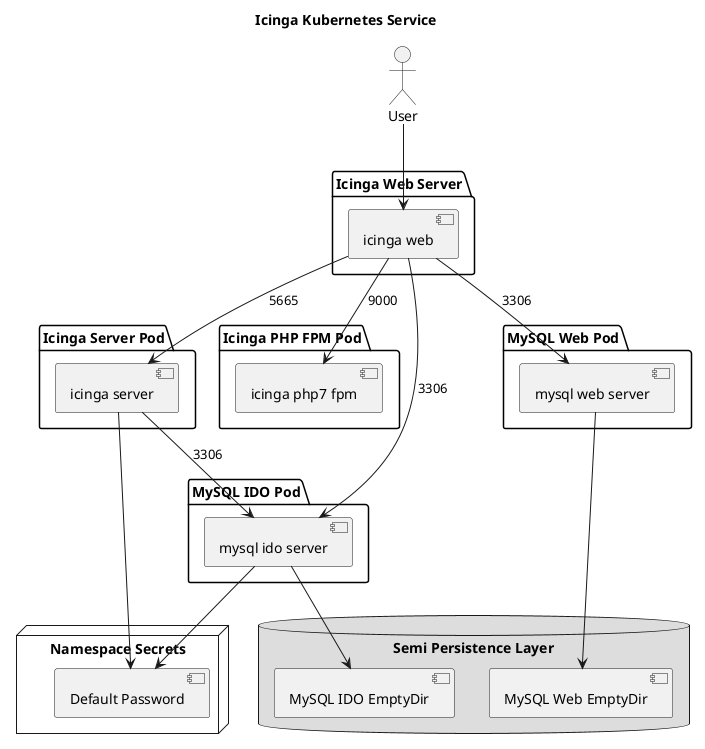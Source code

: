 @startuml

title Icinga Kubernetes Service

actor User

database "Semi Persistence Layer" #DDDDDD {
    [MySQL IDO EmptyDir] as MySQLIDOEmpty
    [MySQL Web EmptyDir] as MySQLWebEmpty
}

package "Icinga Server Pod" {
  [icinga server] as icingaserver
}

package "Icinga Web Server" {
  [icinga web] as icingaweb
}

package "Icinga PHP FPM Pod" {
  [icinga php7 fpm] as icingaphp
}

package "MySQL IDO Pod" {
    [mysql ido server] as mysqlido
}

package "MySQL Web Pod" {
    [mysql web server] as mysqlweb
}

node "Namespace Secrets" {
  [Default Password] as defaultpassword
}

User --> icingaweb
icingaweb --> icingaserver : 5665
icingaweb --> icingaphp : 9000
icingaweb --> mysqlido : 3306
icingaserver --> mysqlido : 3306
icingaweb --> mysqlweb : 3306
mysqlido --> MySQLIDOEmpty
mysqlweb --> MySQLWebEmpty

icingaserver --> defaultpassword
mysqlido --> defaultpassword
@enduml
